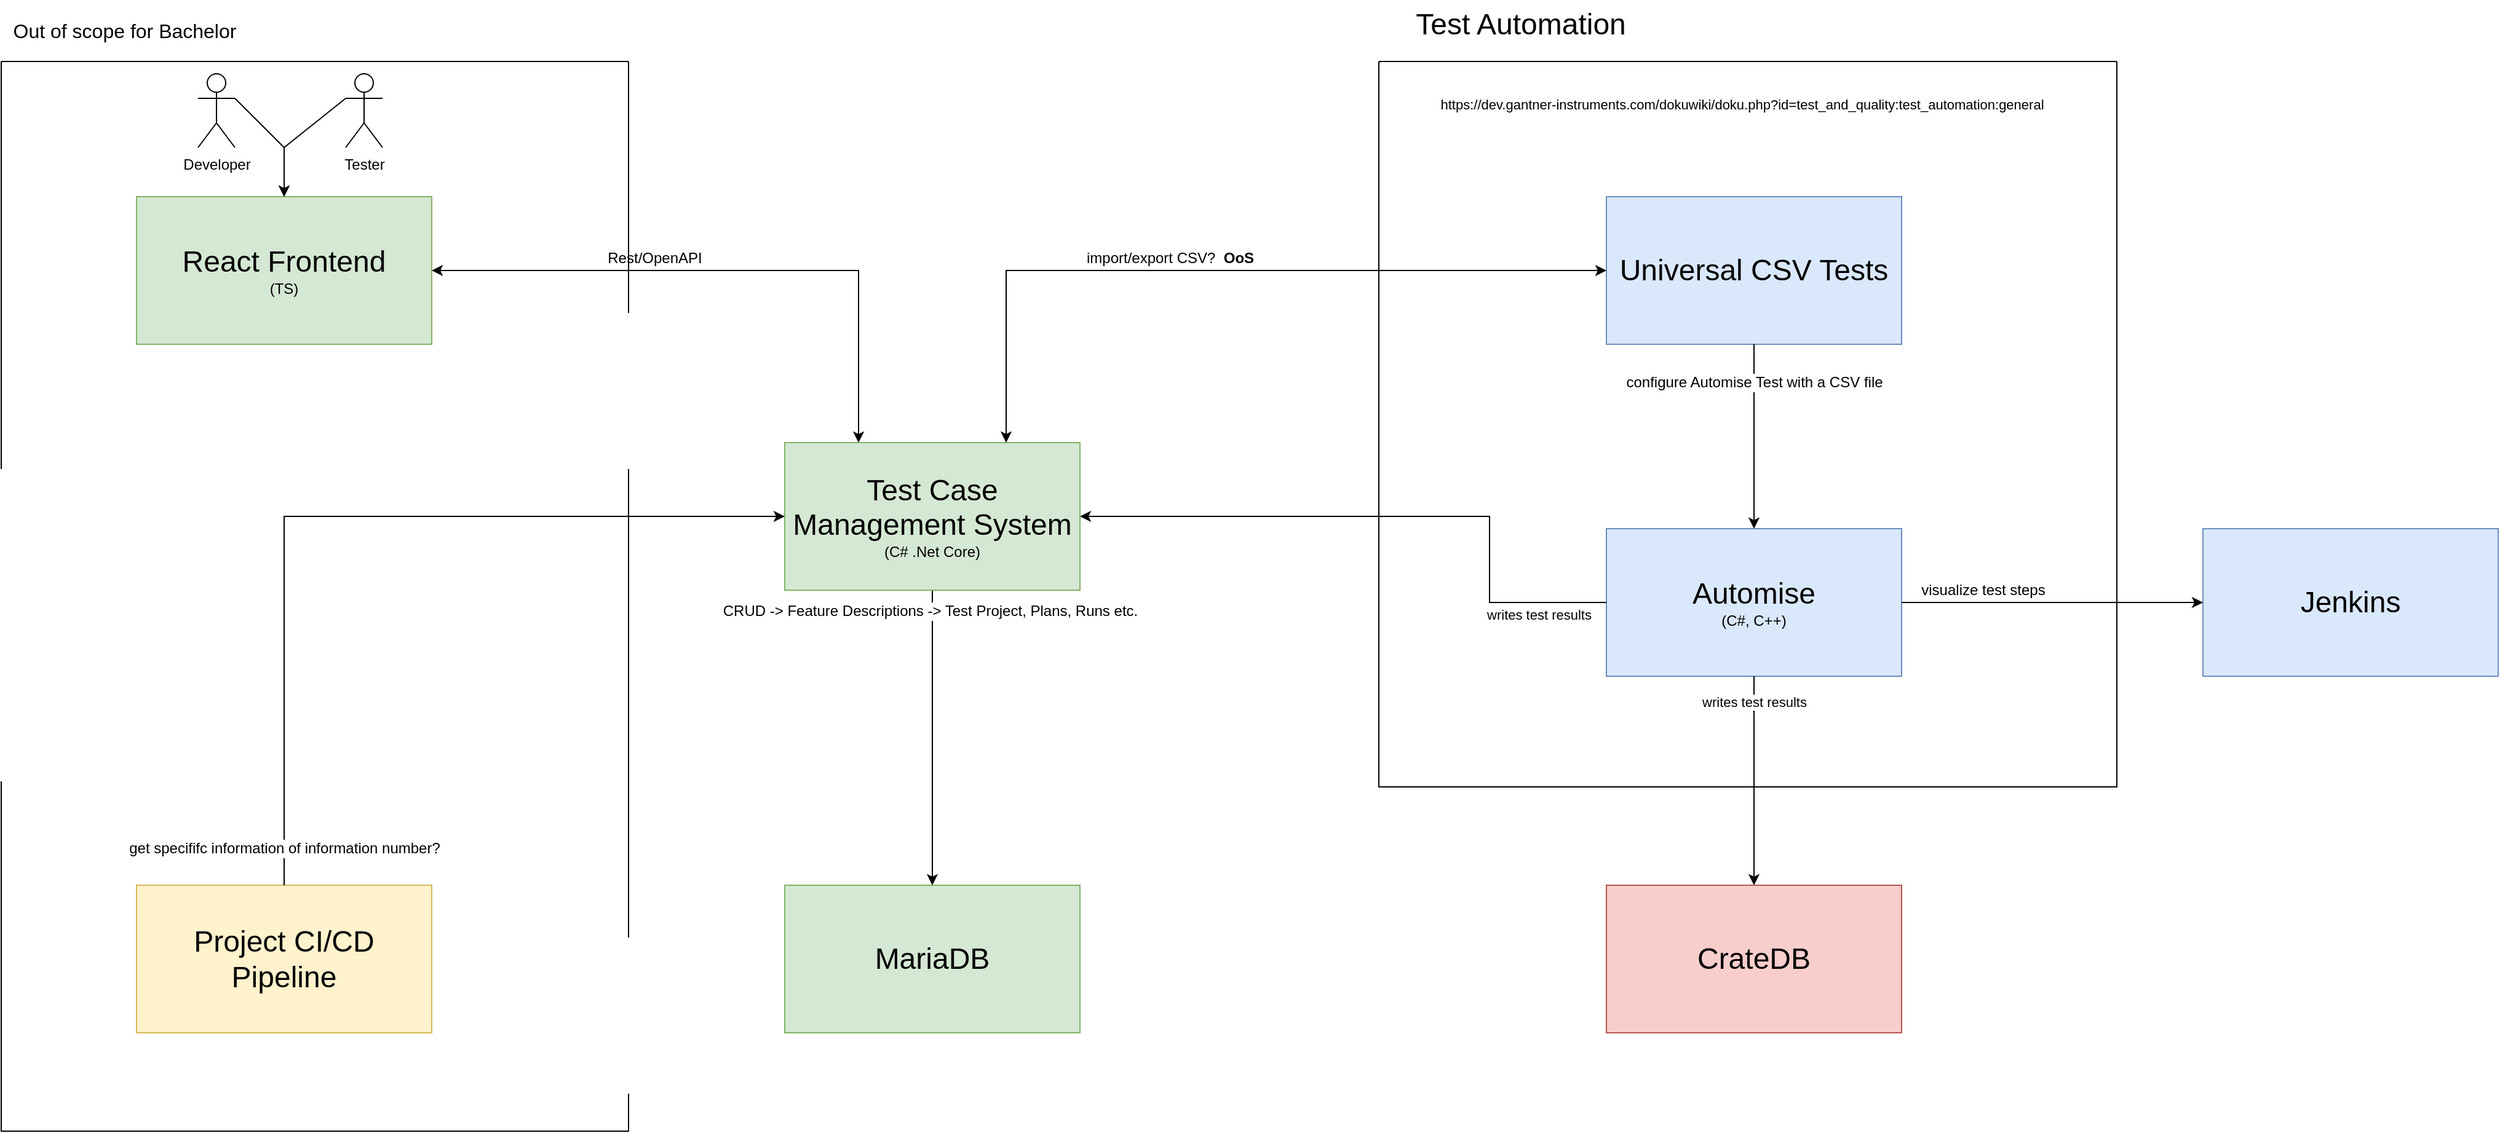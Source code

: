 <mxfile version="20.8.20" type="device"><diagram name="Page-1" id="f96WgXrJF7w2DZCyWAKk"><mxGraphModel dx="3634" dy="1238" grid="1" gridSize="10" guides="1" tooltips="1" connect="1" arrows="1" fold="1" page="1" pageScale="1" pageWidth="827" pageHeight="1169" math="0" shadow="0"><root><mxCell id="0"/><mxCell id="1" parent="0"/><mxCell id="1aQ4Zla8gFwNtVFZ-AiG-15" value="" style="swimlane;startSize=0;fontSize=11;" parent="1" vertex="1"><mxGeometry x="-50" y="90" width="600" height="590" as="geometry"><mxRectangle x="-50" y="90" width="50" height="40" as="alternateBounds"/></mxGeometry></mxCell><mxCell id="1aQ4Zla8gFwNtVFZ-AiG-16" value="https://dev.gantner-instruments.com/dokuwiki/doku.php?id=test_and_quality:test_automation:general" style="text;html=1;align=center;verticalAlign=middle;resizable=0;points=[];autosize=1;strokeColor=none;fillColor=none;fontSize=11;" parent="1aQ4Zla8gFwNtVFZ-AiG-15" vertex="1"><mxGeometry x="40" y="20" width="510" height="30" as="geometry"/></mxCell><mxCell id="1aQ4Zla8gFwNtVFZ-AiG-11" value="&lt;font style=&quot;font-size: 24px;&quot;&gt;Universal CSV Tests&lt;/font&gt;" style="rounded=0;whiteSpace=wrap;html=1;fillColor=#dae8fc;strokeColor=#6c8ebf;" parent="1aQ4Zla8gFwNtVFZ-AiG-15" vertex="1"><mxGeometry x="185" y="110" width="240" height="120" as="geometry"/></mxCell><mxCell id="1aQ4Zla8gFwNtVFZ-AiG-1" value="&lt;font style=&quot;&quot;&gt;&lt;span style=&quot;font-size: 24px;&quot;&gt;Automise&lt;/span&gt;&lt;br&gt;&lt;font style=&quot;font-size: 12px;&quot;&gt;(C#, C++)&lt;/font&gt;&lt;br&gt;&lt;/font&gt;" style="rounded=0;whiteSpace=wrap;html=1;fillColor=#dae8fc;strokeColor=#6c8ebf;" parent="1aQ4Zla8gFwNtVFZ-AiG-15" vertex="1"><mxGeometry x="185" y="380" width="240" height="120" as="geometry"/></mxCell><mxCell id="1aQ4Zla8gFwNtVFZ-AiG-12" style="edgeStyle=orthogonalEdgeStyle;rounded=0;orthogonalLoop=1;jettySize=auto;html=1;entryX=0.5;entryY=0;entryDx=0;entryDy=0;fontSize=11;" parent="1aQ4Zla8gFwNtVFZ-AiG-15" source="1aQ4Zla8gFwNtVFZ-AiG-11" target="1aQ4Zla8gFwNtVFZ-AiG-1" edge="1"><mxGeometry relative="1" as="geometry"/></mxCell><mxCell id="1aQ4Zla8gFwNtVFZ-AiG-38" value="configure Automise Test with a CSV file" style="edgeLabel;html=1;align=center;verticalAlign=middle;resizable=0;points=[];fontSize=12;" parent="1aQ4Zla8gFwNtVFZ-AiG-12" vertex="1" connectable="0"><mxGeometry x="-0.743" y="-2" relative="1" as="geometry"><mxPoint x="2" y="11" as="offset"/></mxGeometry></mxCell><mxCell id="1aQ4Zla8gFwNtVFZ-AiG-10" style="edgeStyle=orthogonalEdgeStyle;rounded=0;orthogonalLoop=1;jettySize=auto;html=1;exitX=0.5;exitY=1;exitDx=0;exitDy=0;fontSize=11;" parent="1aQ4Zla8gFwNtVFZ-AiG-15" edge="1"><mxGeometry relative="1" as="geometry"><mxPoint x="544" y="440" as="sourcePoint"/><mxPoint x="544" y="440" as="targetPoint"/></mxGeometry></mxCell><mxCell id="1aQ4Zla8gFwNtVFZ-AiG-17" value="&lt;font style=&quot;font-size: 24px;&quot;&gt;Test Automation&lt;/font&gt;" style="text;html=1;align=center;verticalAlign=middle;resizable=0;points=[];autosize=1;strokeColor=none;fillColor=none;fontSize=11;" parent="1" vertex="1"><mxGeometry x="-30" y="40" width="190" height="40" as="geometry"/></mxCell><mxCell id="1aQ4Zla8gFwNtVFZ-AiG-3" value="&lt;font style=&quot;font-size: 24px;&quot;&gt;CrateDB&lt;/font&gt;" style="rounded=0;whiteSpace=wrap;html=1;fillColor=#f8cecc;strokeColor=#b85450;" parent="1" vertex="1"><mxGeometry x="135" y="760" width="240" height="120" as="geometry"/></mxCell><mxCell id="1aQ4Zla8gFwNtVFZ-AiG-4" value="" style="endArrow=classic;html=1;rounded=0;fontSize=24;exitX=0.5;exitY=1;exitDx=0;exitDy=0;entryX=0.5;entryY=0;entryDx=0;entryDy=0;" parent="1" source="1aQ4Zla8gFwNtVFZ-AiG-1" target="1aQ4Zla8gFwNtVFZ-AiG-3" edge="1"><mxGeometry width="50" height="50" relative="1" as="geometry"><mxPoint x="390" y="740" as="sourcePoint"/><mxPoint x="440" y="690" as="targetPoint"/></mxGeometry></mxCell><mxCell id="-Yvk3Jp_ioSxefIqhNEg-4" value="writes test results" style="edgeLabel;html=1;align=center;verticalAlign=middle;resizable=0;points=[];" vertex="1" connectable="0" parent="1aQ4Zla8gFwNtVFZ-AiG-4"><mxGeometry x="-0.71" y="1" relative="1" as="geometry"><mxPoint x="-1" y="-4" as="offset"/></mxGeometry></mxCell><mxCell id="1aQ4Zla8gFwNtVFZ-AiG-7" value="&lt;font style=&quot;font-size: 24px;&quot;&gt;Jenkins&lt;/font&gt;" style="rounded=0;whiteSpace=wrap;html=1;fillColor=#dae8fc;strokeColor=#6c8ebf;" parent="1" vertex="1"><mxGeometry x="620" y="470" width="240" height="120" as="geometry"/></mxCell><mxCell id="1aQ4Zla8gFwNtVFZ-AiG-8" style="edgeStyle=orthogonalEdgeStyle;rounded=0;orthogonalLoop=1;jettySize=auto;html=1;entryX=0;entryY=0.5;entryDx=0;entryDy=0;fontSize=11;" parent="1" source="1aQ4Zla8gFwNtVFZ-AiG-1" target="1aQ4Zla8gFwNtVFZ-AiG-7" edge="1"><mxGeometry relative="1" as="geometry"/></mxCell><mxCell id="1aQ4Zla8gFwNtVFZ-AiG-39" value="visualize test steps" style="edgeLabel;html=1;align=center;verticalAlign=middle;resizable=0;points=[];fontSize=12;" parent="1aQ4Zla8gFwNtVFZ-AiG-8" vertex="1" connectable="0"><mxGeometry x="-0.65" y="4" relative="1" as="geometry"><mxPoint x="23" y="-6" as="offset"/></mxGeometry></mxCell><mxCell id="1aQ4Zla8gFwNtVFZ-AiG-23" value="&lt;font style=&quot;font-size: 24px;&quot;&gt;MariaDB&lt;/font&gt;" style="rounded=0;whiteSpace=wrap;html=1;fillColor=#d5e8d4;strokeColor=#82b366;" parent="1" vertex="1"><mxGeometry x="-533" y="760" width="240" height="120" as="geometry"/></mxCell><mxCell id="1aQ4Zla8gFwNtVFZ-AiG-33" style="edgeStyle=none;rounded=0;orthogonalLoop=1;jettySize=auto;html=1;entryX=0.5;entryY=0;entryDx=0;entryDy=0;fontSize=24;" parent="1" source="1aQ4Zla8gFwNtVFZ-AiG-32" target="1aQ4Zla8gFwNtVFZ-AiG-23" edge="1"><mxGeometry relative="1" as="geometry"/></mxCell><mxCell id="1aQ4Zla8gFwNtVFZ-AiG-40" value="CRUD -&amp;gt; Feature Descriptions -&amp;gt; Test Project, Plans, Runs etc." style="edgeLabel;html=1;align=center;verticalAlign=middle;resizable=0;points=[];fontSize=12;" parent="1aQ4Zla8gFwNtVFZ-AiG-33" vertex="1" connectable="0"><mxGeometry x="-0.864" y="-2" relative="1" as="geometry"><mxPoint as="offset"/></mxGeometry></mxCell><mxCell id="1aQ4Zla8gFwNtVFZ-AiG-32" value="&lt;font style=&quot;&quot;&gt;&lt;span style=&quot;font-size: 24px;&quot;&gt;Test Case Management System&lt;/span&gt;&lt;br&gt;&lt;font style=&quot;font-size: 12px;&quot;&gt;(C# .Net Core)&lt;/font&gt;&lt;br&gt;&lt;/font&gt;" style="rounded=0;whiteSpace=wrap;html=1;fillColor=#d5e8d4;strokeColor=#82b366;" parent="1" vertex="1"><mxGeometry x="-533" y="400" width="240" height="120" as="geometry"/></mxCell><mxCell id="1aQ4Zla8gFwNtVFZ-AiG-43" value="" style="endArrow=classic;startArrow=classic;html=1;rounded=0;strokeColor=default;fontSize=12;exitX=1;exitY=0.5;exitDx=0;exitDy=0;entryX=0.25;entryY=0;entryDx=0;entryDy=0;" parent="1" source="1aQ4Zla8gFwNtVFZ-AiG-22" target="1aQ4Zla8gFwNtVFZ-AiG-32" edge="1"><mxGeometry width="50" height="50" relative="1" as="geometry"><mxPoint x="-640" y="280" as="sourcePoint"/><mxPoint x="-590" y="230" as="targetPoint"/><Array as="points"><mxPoint x="-473" y="260"/></Array></mxGeometry></mxCell><mxCell id="1aQ4Zla8gFwNtVFZ-AiG-55" value="Rest/OpenAPI" style="edgeLabel;html=1;align=center;verticalAlign=middle;resizable=0;points=[];fontSize=12;" parent="1aQ4Zla8gFwNtVFZ-AiG-43" vertex="1" connectable="0"><mxGeometry x="-0.191" y="4" relative="1" as="geometry"><mxPoint x="-16" y="-6" as="offset"/></mxGeometry></mxCell><mxCell id="1aQ4Zla8gFwNtVFZ-AiG-51" value="&lt;font style=&quot;font-size: 16px;&quot;&gt;Out of scope for Bachelor&lt;/font&gt;" style="text;html=1;align=center;verticalAlign=middle;resizable=0;points=[];autosize=1;strokeColor=none;fillColor=none;fontSize=12;" parent="1" vertex="1"><mxGeometry x="-1170" y="50" width="200" height="30" as="geometry"/></mxCell><mxCell id="1aQ4Zla8gFwNtVFZ-AiG-52" value="" style="swimlane;startSize=0;fontSize=16;" parent="1" vertex="1"><mxGeometry x="-1170" y="90" width="510" height="870" as="geometry"><mxRectangle x="-1160" y="680" width="50" height="40" as="alternateBounds"/></mxGeometry></mxCell><mxCell id="1aQ4Zla8gFwNtVFZ-AiG-48" value="&lt;font style=&quot;&quot;&gt;&lt;span style=&quot;font-size: 24px;&quot;&gt;Project CI/CD Pipeline&lt;/span&gt;&lt;br&gt;&lt;/font&gt;" style="rounded=0;whiteSpace=wrap;html=1;fillColor=#fff2cc;strokeColor=#d6b656;" parent="1aQ4Zla8gFwNtVFZ-AiG-52" vertex="1"><mxGeometry x="110" y="670" width="240" height="120" as="geometry"/></mxCell><mxCell id="1aQ4Zla8gFwNtVFZ-AiG-22" value="&lt;font style=&quot;&quot;&gt;&lt;span style=&quot;font-size: 24px;&quot;&gt;React Frontend&lt;/span&gt;&lt;br&gt;&lt;font style=&quot;font-size: 12px;&quot;&gt;(TS)&lt;/font&gt;&lt;br&gt;&lt;/font&gt;" style="rounded=0;whiteSpace=wrap;html=1;fillColor=#d5e8d4;strokeColor=#82b366;" parent="1aQ4Zla8gFwNtVFZ-AiG-52" vertex="1"><mxGeometry x="110" y="110" width="240" height="120" as="geometry"/></mxCell><mxCell id="1aQ4Zla8gFwNtVFZ-AiG-62" value="Tester" style="shape=umlActor;verticalLabelPosition=bottom;verticalAlign=top;html=1;outlineConnect=0;fontSize=12;" parent="1aQ4Zla8gFwNtVFZ-AiG-52" vertex="1"><mxGeometry x="280" y="10" width="30" height="60" as="geometry"/></mxCell><mxCell id="1aQ4Zla8gFwNtVFZ-AiG-66" value="Developer" style="shape=umlActor;verticalLabelPosition=bottom;verticalAlign=top;html=1;outlineConnect=0;fontSize=12;" parent="1aQ4Zla8gFwNtVFZ-AiG-52" vertex="1"><mxGeometry x="160" y="10" width="30" height="60" as="geometry"/></mxCell><mxCell id="1aQ4Zla8gFwNtVFZ-AiG-68" style="edgeStyle=none;rounded=0;orthogonalLoop=1;jettySize=auto;html=1;strokeColor=default;fontSize=12;entryX=0.5;entryY=0;entryDx=0;entryDy=0;exitX=1;exitY=0.333;exitDx=0;exitDy=0;exitPerimeter=0;" parent="1aQ4Zla8gFwNtVFZ-AiG-52" source="1aQ4Zla8gFwNtVFZ-AiG-66" target="1aQ4Zla8gFwNtVFZ-AiG-22" edge="1"><mxGeometry relative="1" as="geometry"><mxPoint x="757" y="10" as="targetPoint"/><Array as="points"><mxPoint x="230" y="70"/></Array></mxGeometry></mxCell><mxCell id="1aQ4Zla8gFwNtVFZ-AiG-53" style="edgeStyle=none;rounded=0;orthogonalLoop=1;jettySize=auto;html=1;entryX=0;entryY=0.5;entryDx=0;entryDy=0;strokeColor=default;fontSize=16;" parent="1" source="1aQ4Zla8gFwNtVFZ-AiG-48" target="1aQ4Zla8gFwNtVFZ-AiG-32" edge="1"><mxGeometry relative="1" as="geometry"><Array as="points"><mxPoint x="-940" y="460"/></Array></mxGeometry></mxCell><mxCell id="1aQ4Zla8gFwNtVFZ-AiG-54" value="get specififc information of information number?" style="edgeLabel;html=1;align=center;verticalAlign=middle;resizable=0;points=[];fontSize=12;" parent="1aQ4Zla8gFwNtVFZ-AiG-53" vertex="1" connectable="0"><mxGeometry x="-0.642" y="1" relative="1" as="geometry"><mxPoint x="1" y="96" as="offset"/></mxGeometry></mxCell><mxCell id="1aQ4Zla8gFwNtVFZ-AiG-57" value="" style="endArrow=classic;startArrow=classic;html=1;rounded=0;strokeColor=default;fontSize=12;exitX=0.75;exitY=0;exitDx=0;exitDy=0;entryX=0;entryY=0.5;entryDx=0;entryDy=0;" parent="1" source="1aQ4Zla8gFwNtVFZ-AiG-32" target="1aQ4Zla8gFwNtVFZ-AiG-11" edge="1"><mxGeometry width="50" height="50" relative="1" as="geometry"><mxPoint x="-150" y="290" as="sourcePoint"/><mxPoint x="-100" y="240" as="targetPoint"/><Array as="points"><mxPoint x="-353" y="260"/><mxPoint x="-170" y="260"/><mxPoint x="40" y="260"/></Array></mxGeometry></mxCell><mxCell id="1aQ4Zla8gFwNtVFZ-AiG-60" value="import/export CSV?&amp;nbsp; &lt;b&gt;OoS&lt;/b&gt;" style="edgeLabel;html=1;align=center;verticalAlign=middle;resizable=0;points=[];fontSize=12;" parent="1aQ4Zla8gFwNtVFZ-AiG-57" vertex="1" connectable="0"><mxGeometry x="-0.614" y="1" relative="1" as="geometry"><mxPoint x="134" y="-29" as="offset"/></mxGeometry></mxCell><mxCell id="1aQ4Zla8gFwNtVFZ-AiG-72" style="edgeStyle=none;rounded=0;orthogonalLoop=1;jettySize=auto;html=1;exitX=0;exitY=0.333;exitDx=0;exitDy=0;exitPerimeter=0;strokeColor=default;fontSize=12;" parent="1" source="1aQ4Zla8gFwNtVFZ-AiG-62" edge="1"><mxGeometry relative="1" as="geometry"><Array as="points"><mxPoint x="-940" y="160"/></Array><mxPoint x="-940" y="200" as="targetPoint"/></mxGeometry></mxCell><mxCell id="-Yvk3Jp_ioSxefIqhNEg-3" style="edgeStyle=orthogonalEdgeStyle;rounded=0;orthogonalLoop=1;jettySize=auto;html=1;exitX=0;exitY=0.5;exitDx=0;exitDy=0;entryX=1;entryY=0.5;entryDx=0;entryDy=0;" edge="1" parent="1" source="1aQ4Zla8gFwNtVFZ-AiG-1" target="1aQ4Zla8gFwNtVFZ-AiG-32"><mxGeometry relative="1" as="geometry"><Array as="points"><mxPoint x="40" y="530"/><mxPoint x="40" y="460"/></Array></mxGeometry></mxCell><mxCell id="-Yvk3Jp_ioSxefIqhNEg-5" value="writes test results" style="edgeLabel;html=1;align=center;verticalAlign=middle;resizable=0;points=[];" vertex="1" connectable="0" parent="-Yvk3Jp_ioSxefIqhNEg-3"><mxGeometry x="-0.725" y="-3" relative="1" as="geometry"><mxPoint x="13" y="13" as="offset"/></mxGeometry></mxCell></root></mxGraphModel></diagram></mxfile>